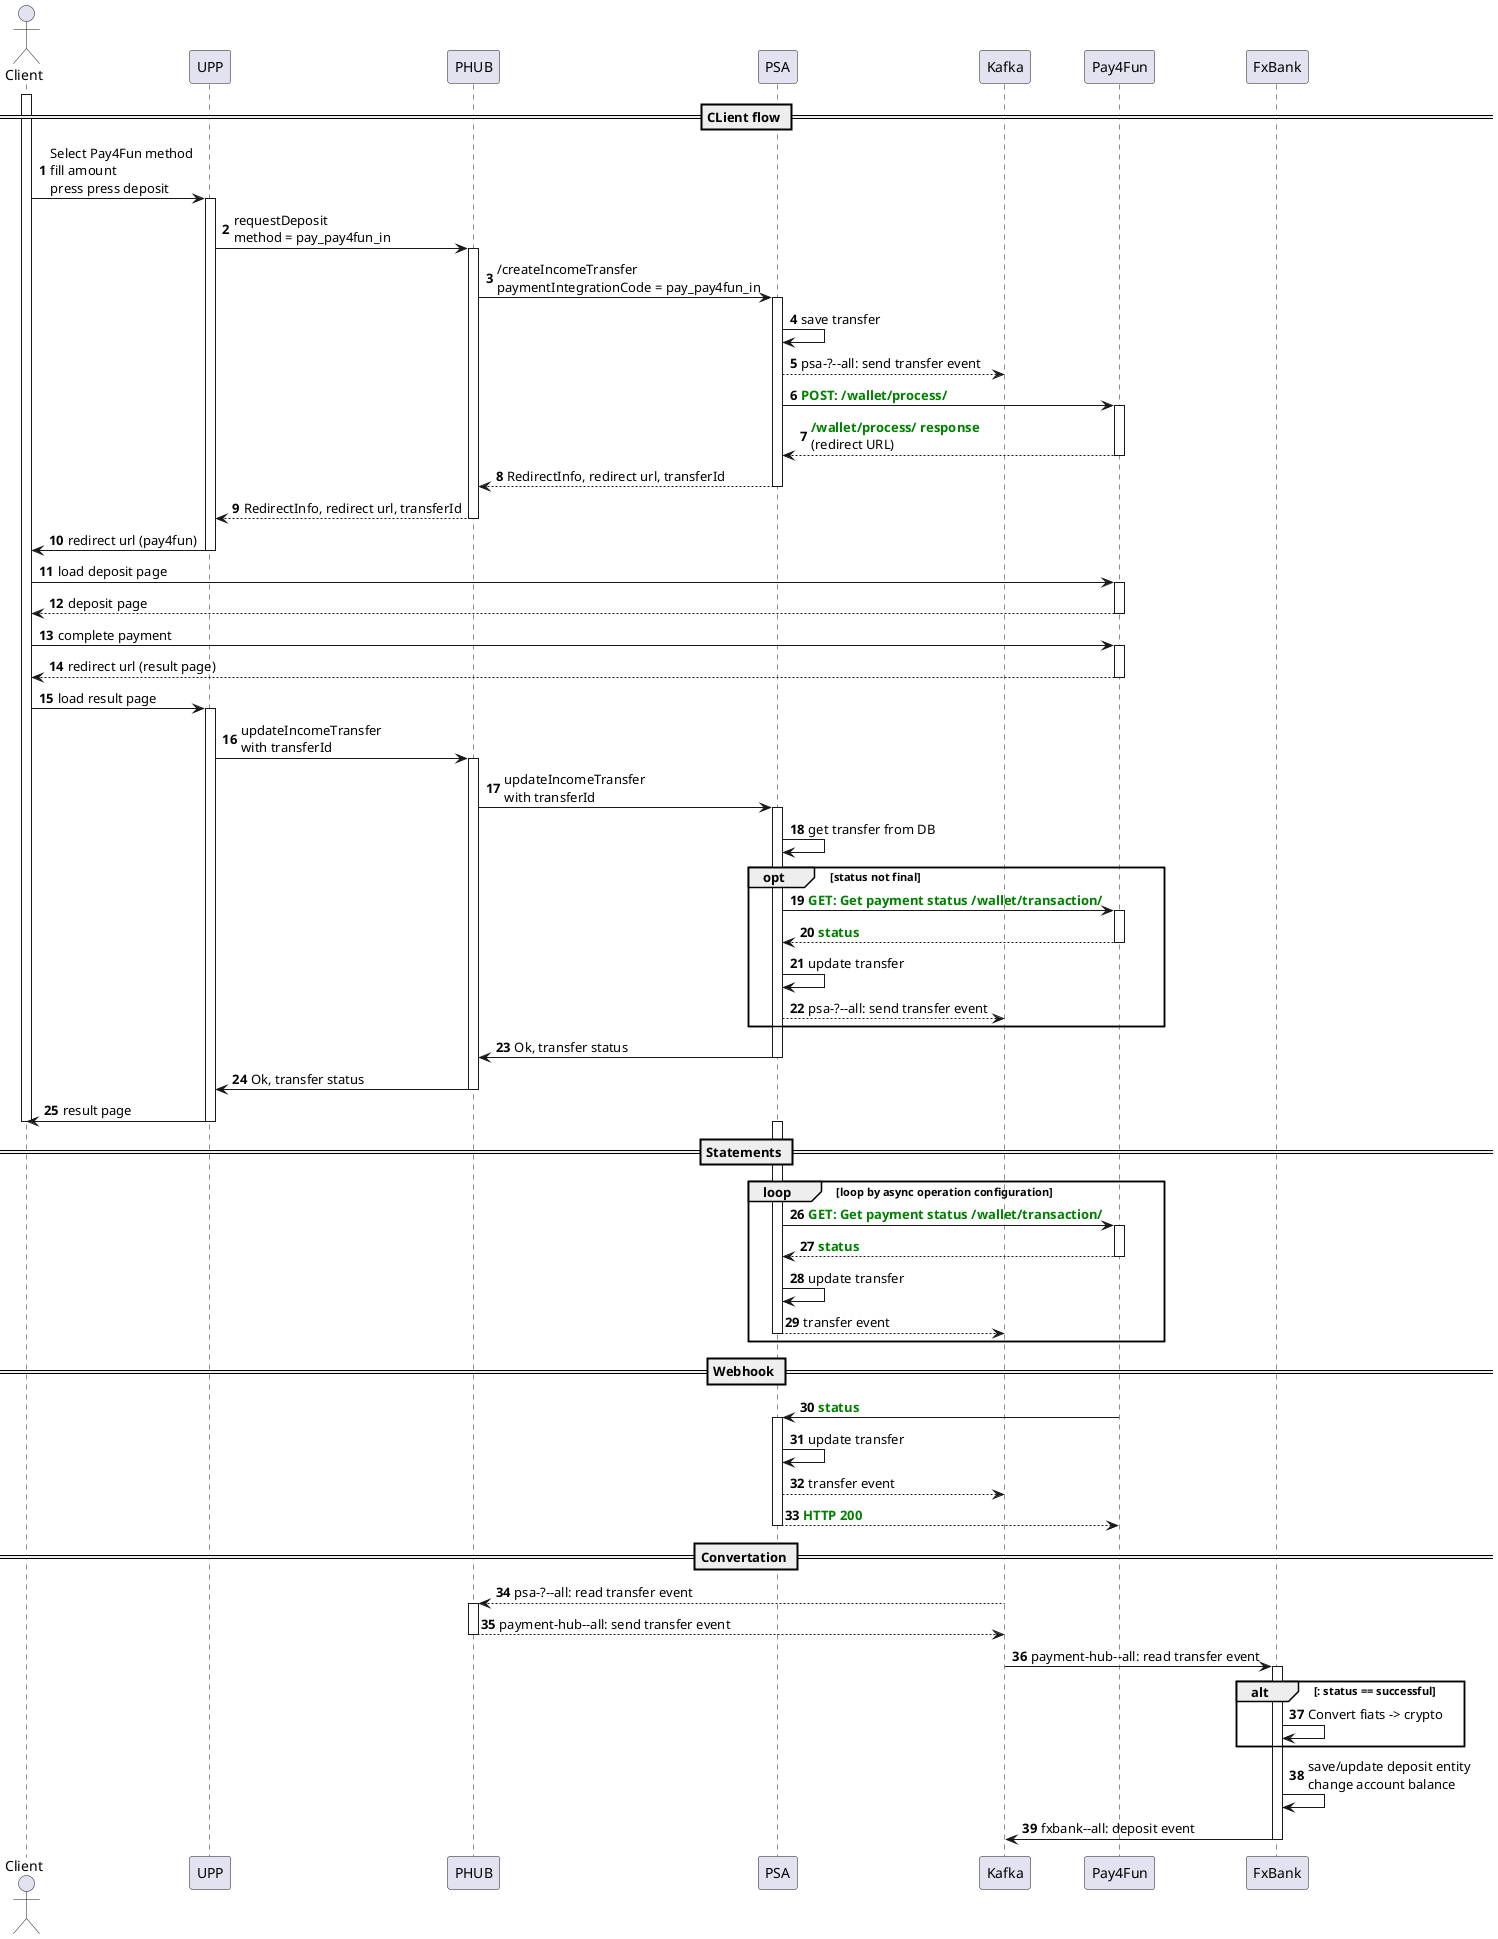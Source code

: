 @startuml
autonumber

actor Client

== CLient flow ==
activate Client
Client -> UPP ++: Select Pay4Fun method\nfill amount \npress press deposit
UPP -> PHUB ++: requestDeposit\nmethod = pay_pay4fun_in
PHUB -> PSA ++: /createIncomeTransfer\npaymentIntegrationCode = pay_pay4fun_in
PSA -> PSA: save transfer
PSA --> Kafka: psa-?--all: send transfer event
PSA -> Pay4Fun ++: <b><font color=green>POST: /wallet/process/
Pay4Fun --> PSA --: <b><font color=green>/wallet/process/ response \n(redirect URL)
PSA --> PHUB --: RedirectInfo, redirect url, transferId
PHUB --> UPP --: RedirectInfo, redirect url, transferId
UPP -> Client --: redirect url (pay4fun)

Client -> Pay4Fun ++: load deposit page
Pay4Fun --> Client --: deposit page

Client -> Pay4Fun ++: complete payment
Pay4Fun --> Client --: redirect url (result page)

Client -> UPP ++: load result page
UPP -> PHUB ++: updateIncomeTransfer\nwith transferId
PHUB -> PSA ++: updateIncomeTransfer\nwith transferId
PSA -> PSA: get transfer from DB
opt status not final
    PSA -> Pay4Fun ++: <b><font color=green>GET: Get payment status /wallet/transaction/
    Pay4Fun --> PSA --: <b><font color=green>status
    PSA -> PSA: update transfer
    PSA --> Kafka: psa-?--all: send transfer event
end opt
PSA -> PHUB --: Ok, transfer status
PHUB -> UPP --: Ok, transfer status
UPP -> Client --: result page
deactivate Client

== Statements ==
    activate PSA
    loop loop by async operation configuration
    PSA -> Pay4Fun ++: <b><font color=green>GET: Get payment status /wallet/transaction/
    Pay4Fun --> PSA --: <b><font color=green>status
    PSA -> PSA: update transfer
    PSA --> Kafka: transfer event
    deactivate PSA
end loop

== Webhook ==
activate Pay4Fun
Pay4Fun -> PSA ++: <b><font color=green>status
PSA -> PSA: update transfer
PSA --> Kafka: transfer event
PSA --> Pay4Fun--: <b><font color=green>HTTP 200
deactivate Pay4Fun


== Convertation ==
Kafka --> PHUB ++: psa-?--all: read transfer event
PHUB --> Kafka --: payment-hub--all: send transfer event

Kafka -> FxBank ++: payment-hub--all: read transfer event
alt : status == successful
FxBank -> FxBank : Convert fiats -> crypto
end
FxBank -> FxBank: save/update deposit entity\nchange account balance
FxBank -> Kafka --: fxbank--all: deposit event

@enduml
